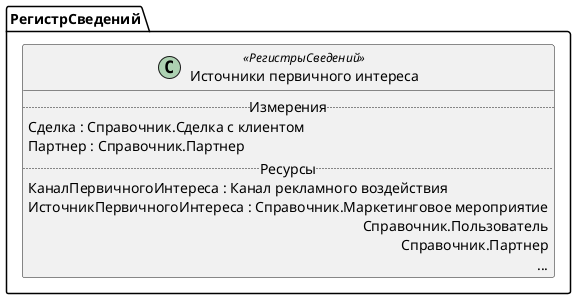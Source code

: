 ﻿@startuml ИсточникиПервичногоИнтереса
'!include templates.wsd
'..\include templates.wsd
class РегистрСведений.ИсточникиПервичногоИнтереса as "Источники первичного интереса" <<РегистрыСведений>>
{
..Измерения..
Сделка : Справочник.Сделка с клиентом
Партнер : Справочник.Партнер
..Ресурсы..
КаналПервичногоИнтереса : Канал рекламного воздействия
ИсточникПервичногоИнтереса : Справочник.Маркетинговое мероприятие\rСправочник.Пользователь\rСправочник.Партнер\r...
}
@enduml
